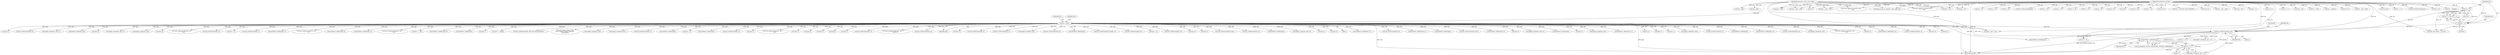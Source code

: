 digraph "0_tcpdump_50a44b6b8e4f7c127440dbd4239cf571945cc1e7@pointer" {
"1000410" [label="(Call,tptr + 2)"];
"1000406" [label="(Call,EXTRACT_16BITS(tptr))"];
"1000142" [label="(Call,tptr = pptr)"];
"1000128" [label="(MethodParameterIn,const u_char *pptr)"];
"1000385" [label="(Call,ND_TCHECK2(tptr[0], len))"];
"1000376" [label="(Call,len != 8)"];
"1000373" [label="(Call,len != 6)"];
"1000129" [label="(MethodParameterIn,u_int len)"];
"1002509" [label="(Call,ND_TCHECK2(tptr[0], 8))"];
"1000180" [label="(Call,len % 2)"];
"1000142" [label="(Call,tptr = pptr)"];
"1002198" [label="(Call,EXTRACT_16BITS(tptr+2))"];
"1001649" [label="(Call,EXTRACT_16BITS(tptr))"];
"1001625" [label="(Call,tptr = pptr + len)"];
"1000153" [label="(Call,len != 1)"];
"1001073" [label="(Call,ND_TCHECK2(tptr[0], tlen))"];
"1002361" [label="(Call,EXTRACT_16BITS(tptr+4))"];
"1002409" [label="(Call,tlen = len)"];
"1000386" [label="(Call,tptr[0])"];
"1002329" [label="(Call,tptr+6)"];
"1002288" [label="(Call,ipaddr_string(ndo, tptr+2))"];
"1002664" [label="(Call,EXTRACT_32BITS(tptr))"];
"1002290" [label="(Call,tptr+2)"];
"1002540" [label="(Call,ipaddr_string(ndo, tptr))"];
"1002585" [label="(Call,EXTRACT_16BITS(tptr+1))"];
"1002358" [label="(Call,tptr+3)"];
"1000150" [label="(Block,)"];
"1002806" [label="(Call,len -= alen)"];
"1000411" [label="(Identifier,tptr)"];
"1002373" [label="(Call,tptr+2)"];
"1002586" [label="(Call,tptr+1)"];
"1002715" [label="(Call,len < alenlen)"];
"1000471" [label="(Call,len % 4)"];
"1001694" [label="(Call,len - (tptr - pptr))"];
"1000331" [label="(Call,ipaddr_string(ndo, tptr))"];
"1002155" [label="(Call,ND_TCHECK2(tptr[0], 2))"];
"1000378" [label="(Literal,8)"];
"1002844" [label="(Call,EXTRACT_32BITS(tptr))"];
"1000145" [label="(Call,tlen=len)"];
"1002372" [label="(Call,EXTRACT_16BITS(tptr+2))"];
"1002701" [label="(Call,len -= 2)"];
"1000486" [label="(Call,ND_TCHECK2(tptr[0], 4))"];
"1002870" [label="(Call,ND_TCHECK2(*pptr,len))"];
"1000567" [label="(Call,ipaddr_string(ndo, tptr))"];
"1001617" [label="(Call,print_unknown_data(ndo, tptr, \"\n\t    \", tlen))"];
"1002247" [label="(Call,tptr+2)"];
"1000392" [label="(Identifier,len)"];
"1002669" [label="(Call,len -=4)"];
"1002203" [label="(Call,EXTRACT_32BITS(tptr+4))"];
"1000615" [label="(Call,ND_TCHECK2(tptr[0], 3))"];
"1002209" [label="(Call,tptr+4)"];
"1000385" [label="(Call,ND_TCHECK2(tptr[0], len))"];
"1002629" [label="(Call,tptr+3)"];
"1002727" [label="(Call,len -= alenlen)"];
"1002123" [label="(Call,tptr = pptr + len)"];
"1000391" [label="(Call,len == 6)"];
"1002225" [label="(Call,tptr+2)"];
"1000445" [label="(Call,ND_TCHECK2(tptr[0], 8))"];
"1000408" [label="(Call,ipaddr_string(ndo, tptr + 2))"];
"1002302" [label="(Call,ipaddr_string(ndo, tptr+2))"];
"1002483" [label="(Call,ipaddr_string(ndo, tptr))"];
"1002251" [label="(Call,tptr+6)"];
"1000375" [label="(Literal,6)"];
"1000312" [label="(Call,len != 4)"];
"1002223" [label="(Call,ipaddr_string(ndo, tptr+2))"];
"1000129" [label="(MethodParameterIn,u_int len)"];
"1001627" [label="(Call,pptr + len)"];
"1002905" [label="(Call,print_unknown_data(ndo, pptr, \"\n\t    \", len))"];
"1002520" [label="(Call,ipaddr_string(ndo, tptr))"];
"1002204" [label="(Call,tptr+4)"];
"1002857" [label="(Call,len > 12)"];
"1001092" [label="(Call,print_unknown_data(ndo, tptr, \"\n\t    \", tlen))"];
"1002893" [label="(Call,ndo->ndo_vflag > 1 && len)"];
"1000557" [label="(Call,ND_TCHECK2(tptr[0], 4))"];
"1000376" [label="(Call,len != 8)"];
"1000542" [label="(Call,tptr +=4)"];
"1000128" [label="(MethodParameterIn,const u_char *pptr)"];
"1002684" [label="(Call,len < 2)"];
"1002412" [label="(Call,ND_TCHECK2(tptr[0], 5))"];
"1000430" [label="(Call,tptr + 4)"];
"1002246" [label="(Call,EXTRACT_32BITS(tptr+2))"];
"1002382" [label="(Call,print_unknown_data(ndo, tptr, \"\n\t      \", 8))"];
"1002228" [label="(Call,EXTRACT_16BITS(tptr+6))"];
"1000143" [label="(Identifier,tptr)"];
"1002435" [label="(Call,EXTRACT_24BITS(tptr+2))"];
"1000682" [label="(Call,print_unknown_data(ndo, tptr, \"\n\t    \", tlen))"];
"1001097" [label="(Call,tptr += tlen)"];
"1000426" [label="(Call,EXTRACT_32BITS(tptr))"];
"1002250" [label="(Call,EXTRACT_16BITS(tptr+6))"];
"1002901" [label="(Call,ND_TCHECK2(*pptr,len))"];
"1002162" [label="(Call,EXTRACT_16BITS(tptr))"];
"1002319" [label="(Call,tptr+7)"];
"1002636" [label="(Call,tptr += length)"];
"1000373" [label="(Call,len != 6)"];
"1001642" [label="(Call,ND_TCHECK2(tptr[0], BGP_MP_NLRI_MINSIZE))"];
"1000412" [label="(Literal,2)"];
"1002886" [label="(Call,print_unknown_data(ndo, pptr, \"\n\t    \", len))"];
"1000170" [label="(Call,tok2str(bgp_origin_values,\n\t\t\t\t\t\t\"Unknown Origin Typecode\",\n\t\t\t\t\t\ttptr[0]))"];
"1000374" [label="(Identifier,len)"];
"1000598" [label="(Call,ipaddr_string(ndo, tptr))"];
"1000206" [label="(Call,tptr < pptr + len)"];
"1002462" [label="(Call,ipaddr_string(ndo, tptr))"];
"1000347" [label="(Call,ND_TCHECK2(tptr[0], 4))"];
"1000493" [label="(Call,EXTRACT_32BITS(tptr))"];
"1002391" [label="(Call,tptr +=8)"];
"1000357" [label="(Call,EXTRACT_32BITS(tptr))"];
"1002451" [label="(Call,ND_TCHECK2(tptr[0], 8))"];
"1001696" [label="(Call,tptr - pptr)"];
"1002199" [label="(Call,tptr+2)"];
"1002556" [label="(Call,print_unknown_data(ndo, tptr, \"\n\t      \", tlen))"];
"1002865" [label="(Call,len -= 12)"];
"1002402" [label="(Call,tptr+1)"];
"1000407" [label="(Identifier,tptr)"];
"1002813" [label="(Call,len == 0)"];
"1002312" [label="(Call,tptr+6)"];
"1002915" [label="(MethodReturn,RET)"];
"1002304" [label="(Call,tptr+2)"];
"1002095" [label="(Call,tptr-3)"];
"1002436" [label="(Call,tptr+2)"];
"1000587" [label="(Call,ND_TCHECK2(tptr[0], 4))"];
"1000146" [label="(Identifier,tlen)"];
"1000548" [label="(Call,len != 4)"];
"1000338" [label="(Call,len != 4)"];
"1002627" [label="(Call,print_unknown_data(ndo, tptr+3,\"\n\t      \", length-3))"];
"1002650" [label="(Call,len < 4)"];
"1002830" [label="(Call,len > 0)"];
"1002644" [label="(Call,ND_TCHECK2(tptr[0], 4))"];
"1000428" [label="(Call,ipaddr_string(ndo, tptr + 4))"];
"1000190" [label="(Call,!len)"];
"1000372" [label="(Call,len != 6 && len != 8)"];
"1000144" [label="(Identifier,pptr)"];
"1002362" [label="(Call,tptr+4)"];
"1000321" [label="(Call,ND_TCHECK2(tptr[0], 4))"];
"1002613" [label="(Call,ND_TCHECK2(tptr[3], 8))"];
"1002816" [label="(Call,len % 12)"];
"1000200" [label="(Call,bgp_attr_get_as_size(ndo, atype, pptr, len))"];
"1002503" [label="(Call,ipaddr_string(ndo, tptr))"];
"1002529" [label="(Call,ND_TCHECK2(tptr[0], 8))"];
"1000436" [label="(Call,len != 8)"];
"1000622" [label="(Call,EXTRACT_16BITS(tptr))"];
"1002140" [label="(Call,len % 8)"];
"1001170" [label="(Call,tptr - pptr)"];
"1002602" [label="(Call,ND_TCHECK2(tptr[3], length - 3))"];
"1002472" [label="(Call,ND_TCHECK2(tptr[0], 8))"];
"1002440" [label="(Call,tptr +=5)"];
"1002493" [label="(Call,ND_TCHECK2(tptr[0], 4))"];
"1001682" [label="(Call,len == BGP_MP_NLRI_MINSIZE)"];
"1000406" [label="(Call,EXTRACT_16BITS(tptr))"];
"1000377" [label="(Identifier,len)"];
"1002335" [label="(Call,tptr+6)"];
"1002353" [label="(Call,tptr+2)"];
"1000401" [label="(Call,as_printf(ndo, astostr, sizeof(astostr), EXTRACT_16BITS(tptr)))"];
"1000573" [label="(Call,len % 4)"];
"1000663" [label="(Call,ND_TCHECK2(tptr[0], tlen))"];
"1001168" [label="(Call,len - (tptr - pptr))"];
"1002125" [label="(Call,pptr + len)"];
"1002566" [label="(Call,ND_TCHECK2(tptr[0], 3))"];
"1000461" [label="(Call,EXTRACT_32BITS(tptr))"];
"1002207" [label="(Call,ipaddr_string(ndo, tptr+4))"];
"1002261" [label="(Call,tptr+2)"];
"1002571" [label="(Call,tlen = len)"];
"1000410" [label="(Call,tptr + 2)"];
"1002229" [label="(Call,tptr+6)"];
"1000130" [label="(Block,)"];
"1000389" [label="(Identifier,len)"];
"1002260" [label="(Call,EXTRACT_32BITS(tptr+2))"];
"1000208" [label="(Call,pptr + len)"];
"1000362" [label="(Call,len != 0)"];
"1000410" -> "1000408"  [label="AST: "];
"1000410" -> "1000412"  [label="CFG: "];
"1000411" -> "1000410"  [label="AST: "];
"1000412" -> "1000410"  [label="AST: "];
"1000408" -> "1000410"  [label="CFG: "];
"1000410" -> "1002915"  [label="DDG: tptr"];
"1000406" -> "1000410"  [label="DDG: tptr"];
"1000385" -> "1000410"  [label="DDG: tptr[0]"];
"1000406" -> "1000401"  [label="AST: "];
"1000406" -> "1000407"  [label="CFG: "];
"1000407" -> "1000406"  [label="AST: "];
"1000401" -> "1000406"  [label="CFG: "];
"1000406" -> "1000401"  [label="DDG: tptr"];
"1000142" -> "1000406"  [label="DDG: tptr"];
"1000385" -> "1000406"  [label="DDG: tptr[0]"];
"1000406" -> "1000408"  [label="DDG: tptr"];
"1000142" -> "1000130"  [label="AST: "];
"1000142" -> "1000144"  [label="CFG: "];
"1000143" -> "1000142"  [label="AST: "];
"1000144" -> "1000142"  [label="AST: "];
"1000146" -> "1000142"  [label="CFG: "];
"1000142" -> "1002915"  [label="DDG: pptr"];
"1000142" -> "1002915"  [label="DDG: tptr"];
"1000128" -> "1000142"  [label="DDG: pptr"];
"1000142" -> "1000170"  [label="DDG: tptr"];
"1000142" -> "1000206"  [label="DDG: tptr"];
"1000142" -> "1000321"  [label="DDG: tptr"];
"1000142" -> "1000331"  [label="DDG: tptr"];
"1000142" -> "1000347"  [label="DDG: tptr"];
"1000142" -> "1000357"  [label="DDG: tptr"];
"1000142" -> "1000385"  [label="DDG: tptr"];
"1000142" -> "1000426"  [label="DDG: tptr"];
"1000142" -> "1000445"  [label="DDG: tptr"];
"1000142" -> "1000461"  [label="DDG: tptr"];
"1000142" -> "1000486"  [label="DDG: tptr"];
"1000142" -> "1000493"  [label="DDG: tptr"];
"1000142" -> "1000542"  [label="DDG: tptr"];
"1000142" -> "1000557"  [label="DDG: tptr"];
"1000142" -> "1000567"  [label="DDG: tptr"];
"1000142" -> "1000587"  [label="DDG: tptr"];
"1000142" -> "1000598"  [label="DDG: tptr"];
"1000142" -> "1000615"  [label="DDG: tptr"];
"1000142" -> "1000622"  [label="DDG: tptr"];
"1000142" -> "1000663"  [label="DDG: tptr"];
"1000142" -> "1000682"  [label="DDG: tptr"];
"1000142" -> "1001073"  [label="DDG: tptr"];
"1000142" -> "1001092"  [label="DDG: tptr"];
"1000142" -> "1001097"  [label="DDG: tptr"];
"1000142" -> "1001617"  [label="DDG: tptr"];
"1000142" -> "1001642"  [label="DDG: tptr"];
"1000142" -> "1001649"  [label="DDG: tptr"];
"1000142" -> "1002095"  [label="DDG: tptr"];
"1000142" -> "1002155"  [label="DDG: tptr"];
"1000142" -> "1002162"  [label="DDG: tptr"];
"1000142" -> "1002198"  [label="DDG: tptr"];
"1000142" -> "1002199"  [label="DDG: tptr"];
"1000142" -> "1002203"  [label="DDG: tptr"];
"1000142" -> "1002204"  [label="DDG: tptr"];
"1000142" -> "1002207"  [label="DDG: tptr"];
"1000142" -> "1002209"  [label="DDG: tptr"];
"1000142" -> "1002223"  [label="DDG: tptr"];
"1000142" -> "1002225"  [label="DDG: tptr"];
"1000142" -> "1002228"  [label="DDG: tptr"];
"1000142" -> "1002229"  [label="DDG: tptr"];
"1000142" -> "1002246"  [label="DDG: tptr"];
"1000142" -> "1002247"  [label="DDG: tptr"];
"1000142" -> "1002250"  [label="DDG: tptr"];
"1000142" -> "1002251"  [label="DDG: tptr"];
"1000142" -> "1002260"  [label="DDG: tptr"];
"1000142" -> "1002261"  [label="DDG: tptr"];
"1000142" -> "1002288"  [label="DDG: tptr"];
"1000142" -> "1002290"  [label="DDG: tptr"];
"1000142" -> "1002302"  [label="DDG: tptr"];
"1000142" -> "1002304"  [label="DDG: tptr"];
"1000142" -> "1002312"  [label="DDG: tptr"];
"1000142" -> "1002319"  [label="DDG: tptr"];
"1000142" -> "1002329"  [label="DDG: tptr"];
"1000142" -> "1002335"  [label="DDG: tptr"];
"1000142" -> "1002353"  [label="DDG: tptr"];
"1000142" -> "1002358"  [label="DDG: tptr"];
"1000142" -> "1002361"  [label="DDG: tptr"];
"1000142" -> "1002362"  [label="DDG: tptr"];
"1000142" -> "1002372"  [label="DDG: tptr"];
"1000142" -> "1002373"  [label="DDG: tptr"];
"1000142" -> "1002382"  [label="DDG: tptr"];
"1000142" -> "1002391"  [label="DDG: tptr"];
"1000142" -> "1002402"  [label="DDG: tptr"];
"1000142" -> "1002412"  [label="DDG: tptr"];
"1000142" -> "1002435"  [label="DDG: tptr"];
"1000142" -> "1002436"  [label="DDG: tptr"];
"1000142" -> "1002440"  [label="DDG: tptr"];
"1000142" -> "1002451"  [label="DDG: tptr"];
"1000142" -> "1002462"  [label="DDG: tptr"];
"1000142" -> "1002472"  [label="DDG: tptr"];
"1000142" -> "1002483"  [label="DDG: tptr"];
"1000142" -> "1002493"  [label="DDG: tptr"];
"1000142" -> "1002503"  [label="DDG: tptr"];
"1000142" -> "1002509"  [label="DDG: tptr"];
"1000142" -> "1002520"  [label="DDG: tptr"];
"1000142" -> "1002529"  [label="DDG: tptr"];
"1000142" -> "1002540"  [label="DDG: tptr"];
"1000142" -> "1002556"  [label="DDG: tptr"];
"1000142" -> "1002566"  [label="DDG: tptr"];
"1000142" -> "1002585"  [label="DDG: tptr"];
"1000142" -> "1002586"  [label="DDG: tptr"];
"1000142" -> "1002602"  [label="DDG: tptr"];
"1000142" -> "1002613"  [label="DDG: tptr"];
"1000142" -> "1002627"  [label="DDG: tptr"];
"1000142" -> "1002629"  [label="DDG: tptr"];
"1000142" -> "1002636"  [label="DDG: tptr"];
"1000142" -> "1002644"  [label="DDG: tptr"];
"1000142" -> "1002664"  [label="DDG: tptr"];
"1000142" -> "1002844"  [label="DDG: tptr"];
"1000128" -> "1000125"  [label="AST: "];
"1000128" -> "1002915"  [label="DDG: pptr"];
"1000128" -> "1000200"  [label="DDG: pptr"];
"1000128" -> "1000206"  [label="DDG: pptr"];
"1000128" -> "1000208"  [label="DDG: pptr"];
"1000128" -> "1001170"  [label="DDG: pptr"];
"1000128" -> "1001625"  [label="DDG: pptr"];
"1000128" -> "1001627"  [label="DDG: pptr"];
"1000128" -> "1001696"  [label="DDG: pptr"];
"1000128" -> "1002123"  [label="DDG: pptr"];
"1000128" -> "1002125"  [label="DDG: pptr"];
"1000128" -> "1002886"  [label="DDG: pptr"];
"1000128" -> "1002905"  [label="DDG: pptr"];
"1000385" -> "1000150"  [label="AST: "];
"1000385" -> "1000389"  [label="CFG: "];
"1000386" -> "1000385"  [label="AST: "];
"1000389" -> "1000385"  [label="AST: "];
"1000392" -> "1000385"  [label="CFG: "];
"1000385" -> "1002915"  [label="DDG: tptr[0]"];
"1000385" -> "1002915"  [label="DDG: ND_TCHECK2(tptr[0], len)"];
"1000376" -> "1000385"  [label="DDG: len"];
"1000373" -> "1000385"  [label="DDG: len"];
"1000129" -> "1000385"  [label="DDG: len"];
"1000385" -> "1000391"  [label="DDG: len"];
"1000385" -> "1000408"  [label="DDG: tptr[0]"];
"1000385" -> "1000426"  [label="DDG: tptr[0]"];
"1000385" -> "1000428"  [label="DDG: tptr[0]"];
"1000385" -> "1000430"  [label="DDG: tptr[0]"];
"1000376" -> "1000372"  [label="AST: "];
"1000376" -> "1000378"  [label="CFG: "];
"1000377" -> "1000376"  [label="AST: "];
"1000378" -> "1000376"  [label="AST: "];
"1000372" -> "1000376"  [label="CFG: "];
"1000376" -> "1000372"  [label="DDG: len"];
"1000376" -> "1000372"  [label="DDG: 8"];
"1000373" -> "1000376"  [label="DDG: len"];
"1000129" -> "1000376"  [label="DDG: len"];
"1000376" -> "1002893"  [label="DDG: len"];
"1000373" -> "1000372"  [label="AST: "];
"1000373" -> "1000375"  [label="CFG: "];
"1000374" -> "1000373"  [label="AST: "];
"1000375" -> "1000373"  [label="AST: "];
"1000377" -> "1000373"  [label="CFG: "];
"1000372" -> "1000373"  [label="CFG: "];
"1000373" -> "1000372"  [label="DDG: len"];
"1000373" -> "1000372"  [label="DDG: 6"];
"1000129" -> "1000373"  [label="DDG: len"];
"1000373" -> "1002893"  [label="DDG: len"];
"1000129" -> "1000125"  [label="AST: "];
"1000129" -> "1002915"  [label="DDG: len"];
"1000129" -> "1000145"  [label="DDG: len"];
"1000129" -> "1000153"  [label="DDG: len"];
"1000129" -> "1000180"  [label="DDG: len"];
"1000129" -> "1000190"  [label="DDG: len"];
"1000129" -> "1000200"  [label="DDG: len"];
"1000129" -> "1000206"  [label="DDG: len"];
"1000129" -> "1000208"  [label="DDG: len"];
"1000129" -> "1000312"  [label="DDG: len"];
"1000129" -> "1000338"  [label="DDG: len"];
"1000129" -> "1000362"  [label="DDG: len"];
"1000129" -> "1000391"  [label="DDG: len"];
"1000129" -> "1000436"  [label="DDG: len"];
"1000129" -> "1000471"  [label="DDG: len"];
"1000129" -> "1000548"  [label="DDG: len"];
"1000129" -> "1000573"  [label="DDG: len"];
"1000129" -> "1001168"  [label="DDG: len"];
"1000129" -> "1001625"  [label="DDG: len"];
"1000129" -> "1001627"  [label="DDG: len"];
"1000129" -> "1001682"  [label="DDG: len"];
"1000129" -> "1001694"  [label="DDG: len"];
"1000129" -> "1002123"  [label="DDG: len"];
"1000129" -> "1002125"  [label="DDG: len"];
"1000129" -> "1002140"  [label="DDG: len"];
"1000129" -> "1002409"  [label="DDG: len"];
"1000129" -> "1002571"  [label="DDG: len"];
"1000129" -> "1002650"  [label="DDG: len"];
"1000129" -> "1002669"  [label="DDG: len"];
"1000129" -> "1002684"  [label="DDG: len"];
"1000129" -> "1002701"  [label="DDG: len"];
"1000129" -> "1002715"  [label="DDG: len"];
"1000129" -> "1002727"  [label="DDG: len"];
"1000129" -> "1002806"  [label="DDG: len"];
"1000129" -> "1002813"  [label="DDG: len"];
"1000129" -> "1002816"  [label="DDG: len"];
"1000129" -> "1002830"  [label="DDG: len"];
"1000129" -> "1002857"  [label="DDG: len"];
"1000129" -> "1002865"  [label="DDG: len"];
"1000129" -> "1002870"  [label="DDG: len"];
"1000129" -> "1002886"  [label="DDG: len"];
"1000129" -> "1002893"  [label="DDG: len"];
"1000129" -> "1002901"  [label="DDG: len"];
"1000129" -> "1002905"  [label="DDG: len"];
}

